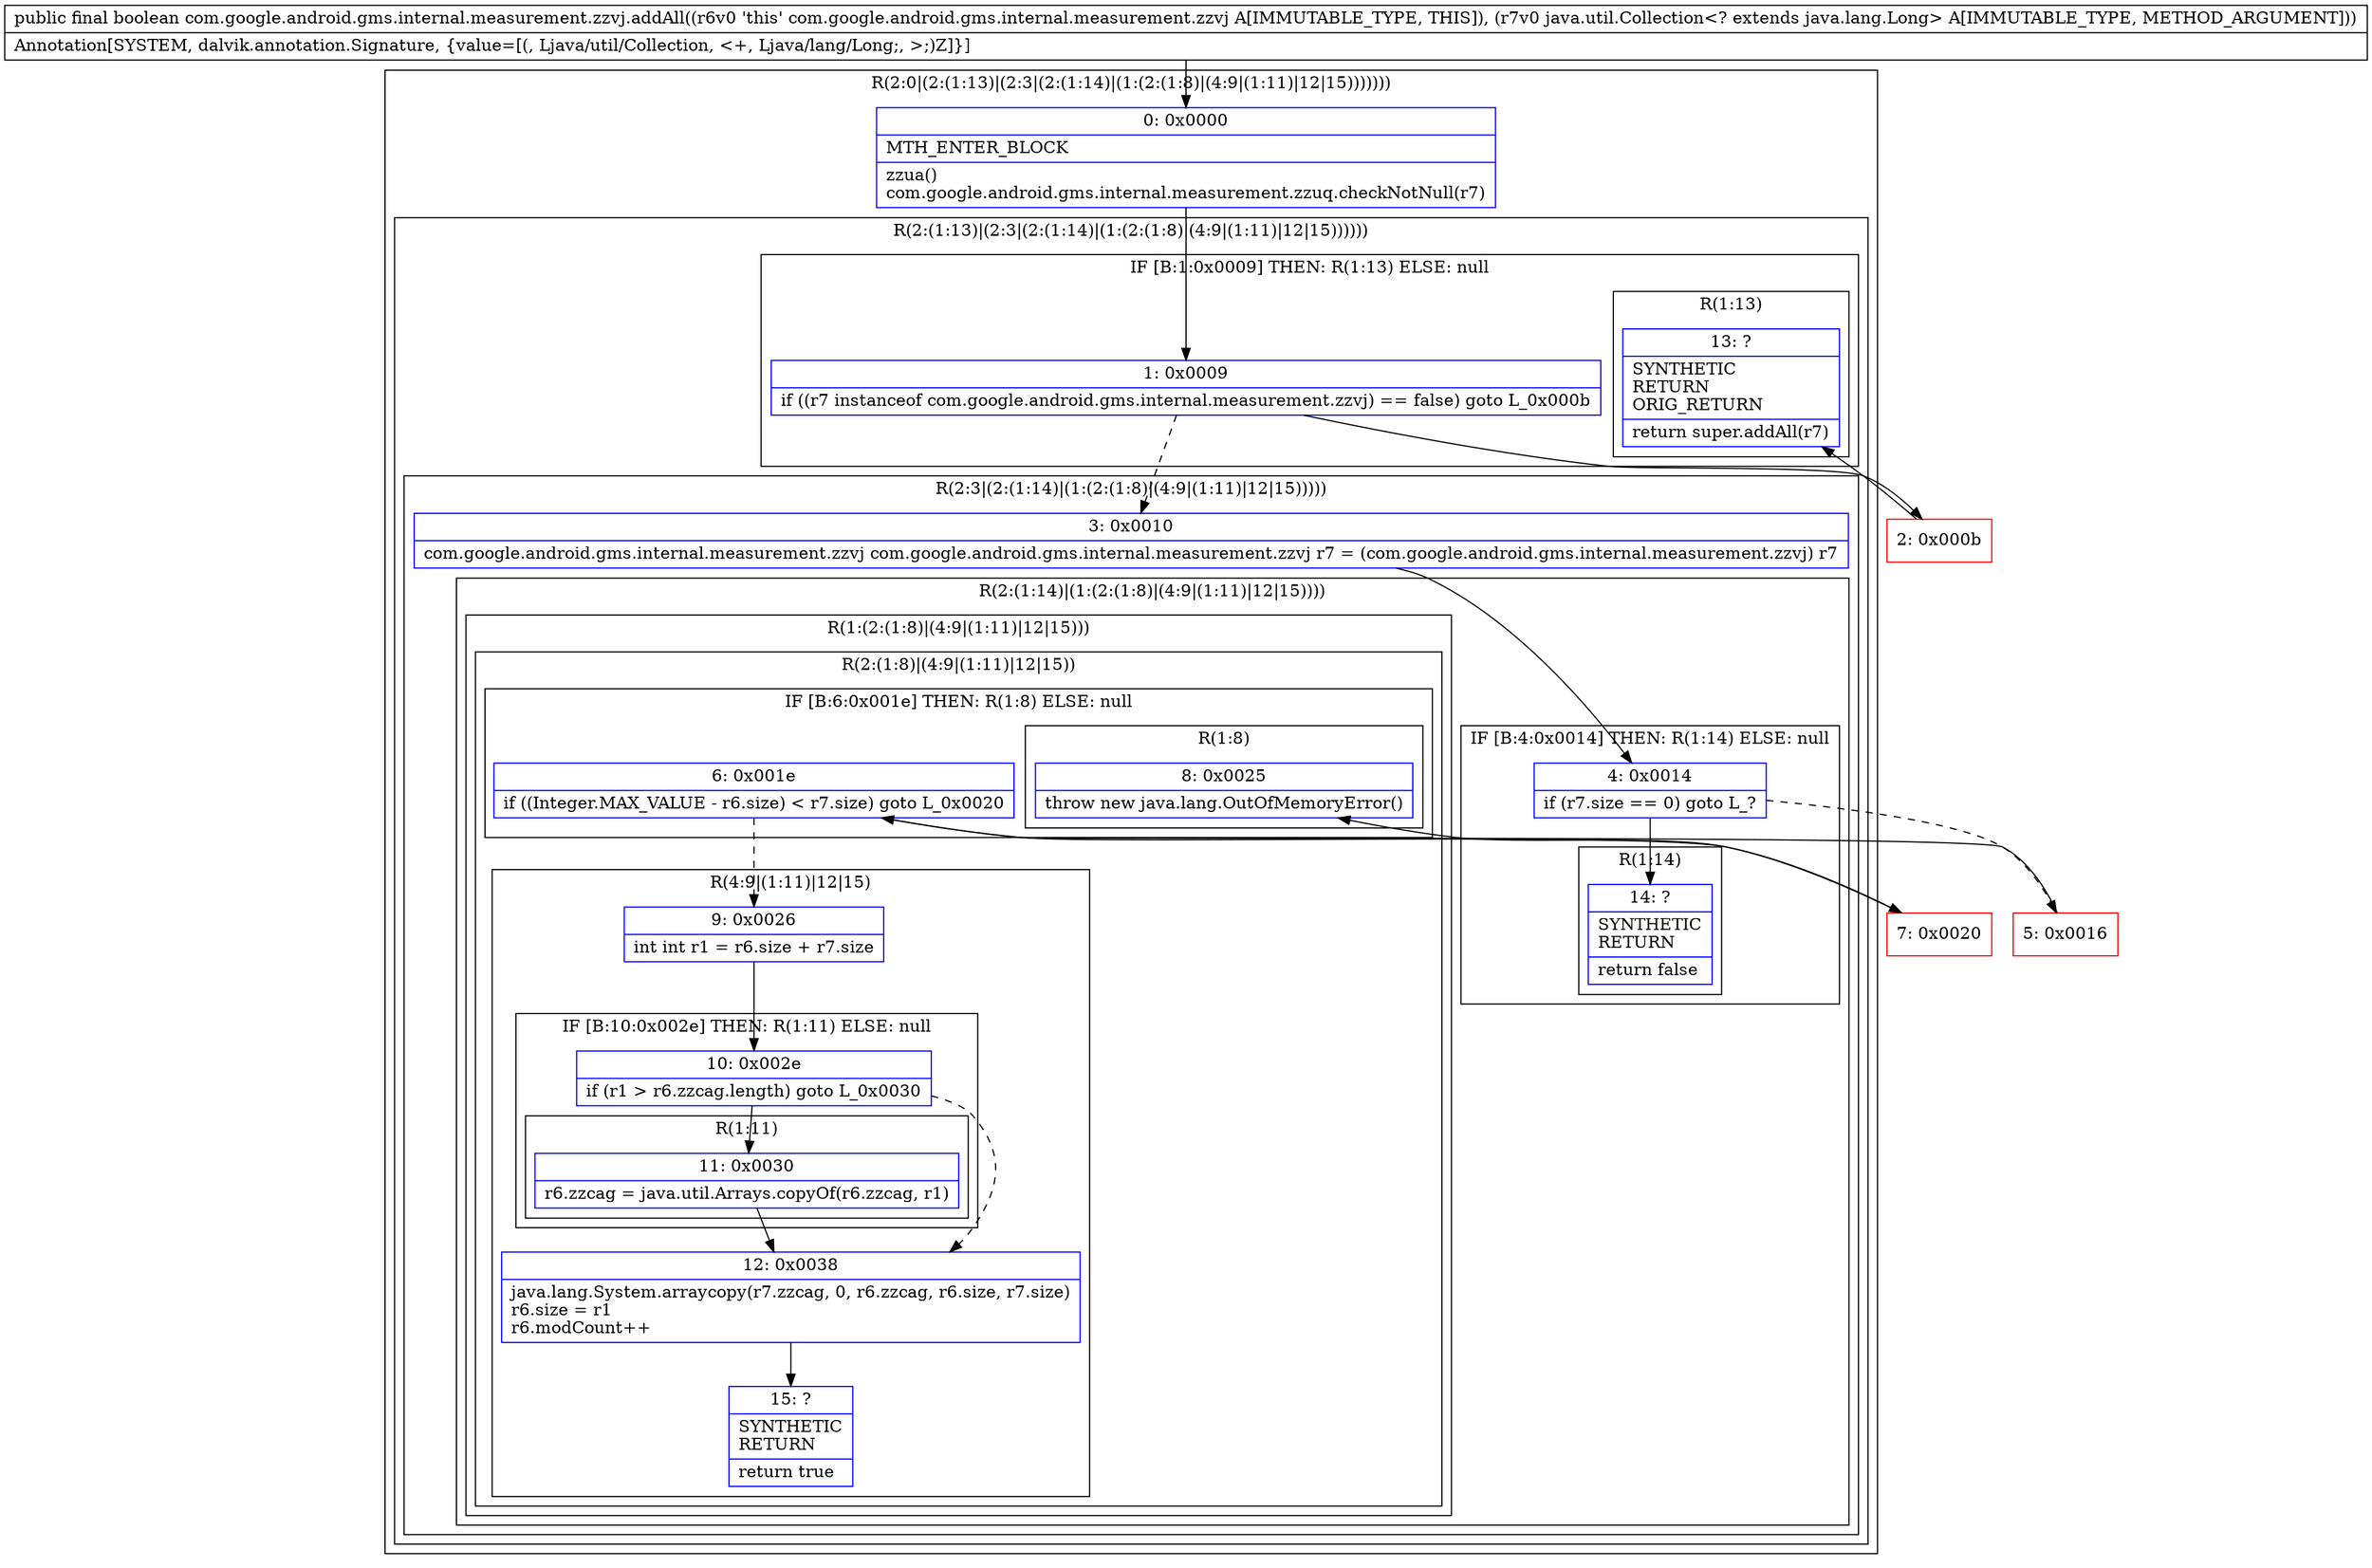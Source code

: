digraph "CFG forcom.google.android.gms.internal.measurement.zzvj.addAll(Ljava\/util\/Collection;)Z" {
subgraph cluster_Region_1869562056 {
label = "R(2:0|(2:(1:13)|(2:3|(2:(1:14)|(1:(2:(1:8)|(4:9|(1:11)|12|15)))))))";
node [shape=record,color=blue];
Node_0 [shape=record,label="{0\:\ 0x0000|MTH_ENTER_BLOCK\l|zzua()\lcom.google.android.gms.internal.measurement.zzuq.checkNotNull(r7)\l}"];
subgraph cluster_Region_1157783350 {
label = "R(2:(1:13)|(2:3|(2:(1:14)|(1:(2:(1:8)|(4:9|(1:11)|12|15))))))";
node [shape=record,color=blue];
subgraph cluster_IfRegion_853938276 {
label = "IF [B:1:0x0009] THEN: R(1:13) ELSE: null";
node [shape=record,color=blue];
Node_1 [shape=record,label="{1\:\ 0x0009|if ((r7 instanceof com.google.android.gms.internal.measurement.zzvj) == false) goto L_0x000b\l}"];
subgraph cluster_Region_1844530196 {
label = "R(1:13)";
node [shape=record,color=blue];
Node_13 [shape=record,label="{13\:\ ?|SYNTHETIC\lRETURN\lORIG_RETURN\l|return super.addAll(r7)\l}"];
}
}
subgraph cluster_Region_593728193 {
label = "R(2:3|(2:(1:14)|(1:(2:(1:8)|(4:9|(1:11)|12|15)))))";
node [shape=record,color=blue];
Node_3 [shape=record,label="{3\:\ 0x0010|com.google.android.gms.internal.measurement.zzvj com.google.android.gms.internal.measurement.zzvj r7 = (com.google.android.gms.internal.measurement.zzvj) r7\l}"];
subgraph cluster_Region_2014132322 {
label = "R(2:(1:14)|(1:(2:(1:8)|(4:9|(1:11)|12|15))))";
node [shape=record,color=blue];
subgraph cluster_IfRegion_767234925 {
label = "IF [B:4:0x0014] THEN: R(1:14) ELSE: null";
node [shape=record,color=blue];
Node_4 [shape=record,label="{4\:\ 0x0014|if (r7.size == 0) goto L_?\l}"];
subgraph cluster_Region_799089594 {
label = "R(1:14)";
node [shape=record,color=blue];
Node_14 [shape=record,label="{14\:\ ?|SYNTHETIC\lRETURN\l|return false\l}"];
}
}
subgraph cluster_Region_767980314 {
label = "R(1:(2:(1:8)|(4:9|(1:11)|12|15)))";
node [shape=record,color=blue];
subgraph cluster_Region_1244662618 {
label = "R(2:(1:8)|(4:9|(1:11)|12|15))";
node [shape=record,color=blue];
subgraph cluster_IfRegion_889664162 {
label = "IF [B:6:0x001e] THEN: R(1:8) ELSE: null";
node [shape=record,color=blue];
Node_6 [shape=record,label="{6\:\ 0x001e|if ((Integer.MAX_VALUE \- r6.size) \< r7.size) goto L_0x0020\l}"];
subgraph cluster_Region_1542448214 {
label = "R(1:8)";
node [shape=record,color=blue];
Node_8 [shape=record,label="{8\:\ 0x0025|throw new java.lang.OutOfMemoryError()\l}"];
}
}
subgraph cluster_Region_1126147638 {
label = "R(4:9|(1:11)|12|15)";
node [shape=record,color=blue];
Node_9 [shape=record,label="{9\:\ 0x0026|int int r1 = r6.size + r7.size\l}"];
subgraph cluster_IfRegion_2085994766 {
label = "IF [B:10:0x002e] THEN: R(1:11) ELSE: null";
node [shape=record,color=blue];
Node_10 [shape=record,label="{10\:\ 0x002e|if (r1 \> r6.zzcag.length) goto L_0x0030\l}"];
subgraph cluster_Region_159417746 {
label = "R(1:11)";
node [shape=record,color=blue];
Node_11 [shape=record,label="{11\:\ 0x0030|r6.zzcag = java.util.Arrays.copyOf(r6.zzcag, r1)\l}"];
}
}
Node_12 [shape=record,label="{12\:\ 0x0038|java.lang.System.arraycopy(r7.zzcag, 0, r6.zzcag, r6.size, r7.size)\lr6.size = r1\lr6.modCount++\l}"];
Node_15 [shape=record,label="{15\:\ ?|SYNTHETIC\lRETURN\l|return true\l}"];
}
}
}
}
}
}
}
Node_2 [shape=record,color=red,label="{2\:\ 0x000b}"];
Node_5 [shape=record,color=red,label="{5\:\ 0x0016}"];
Node_7 [shape=record,color=red,label="{7\:\ 0x0020}"];
MethodNode[shape=record,label="{public final boolean com.google.android.gms.internal.measurement.zzvj.addAll((r6v0 'this' com.google.android.gms.internal.measurement.zzvj A[IMMUTABLE_TYPE, THIS]), (r7v0 java.util.Collection\<? extends java.lang.Long\> A[IMMUTABLE_TYPE, METHOD_ARGUMENT]))  | Annotation[SYSTEM, dalvik.annotation.Signature, \{value=[(, Ljava\/util\/Collection, \<+, Ljava\/lang\/Long;, \>;)Z]\}]\l}"];
MethodNode -> Node_0;
Node_0 -> Node_1;
Node_1 -> Node_2;
Node_1 -> Node_3[style=dashed];
Node_3 -> Node_4;
Node_4 -> Node_5[style=dashed];
Node_4 -> Node_14;
Node_6 -> Node_7;
Node_6 -> Node_9[style=dashed];
Node_9 -> Node_10;
Node_10 -> Node_11;
Node_10 -> Node_12[style=dashed];
Node_11 -> Node_12;
Node_12 -> Node_15;
Node_2 -> Node_13;
Node_5 -> Node_6;
Node_7 -> Node_8;
}

